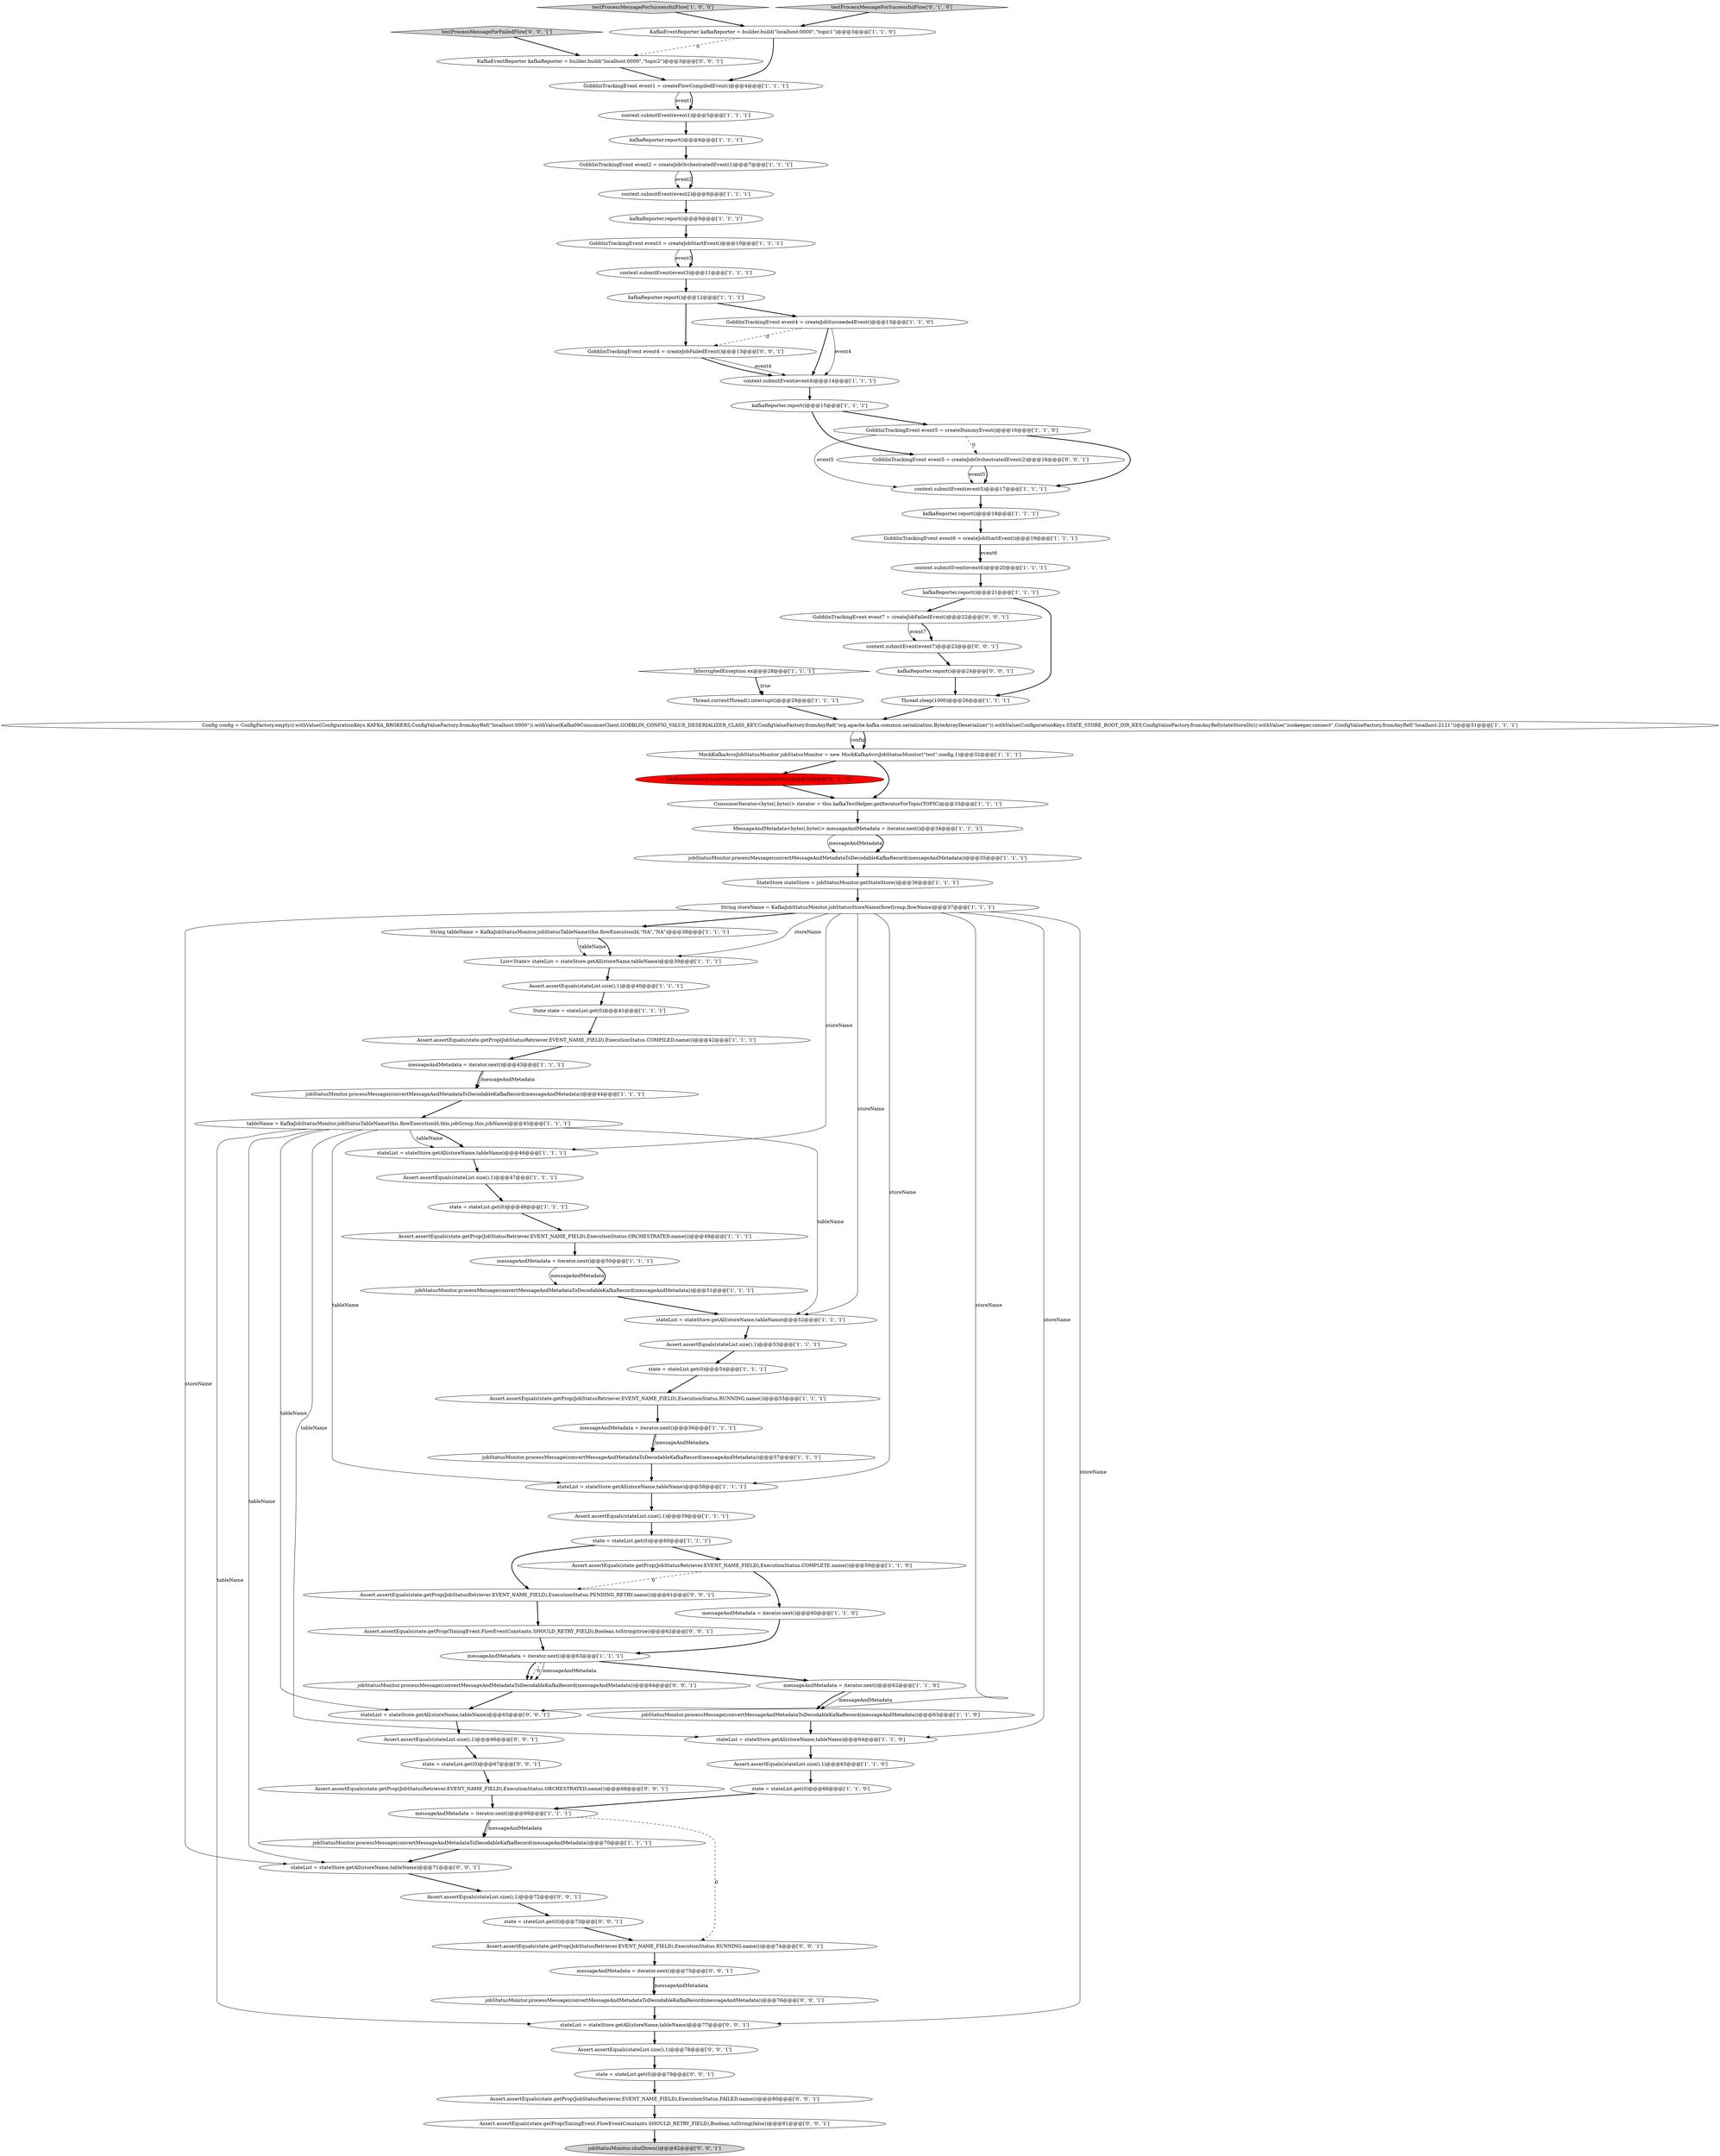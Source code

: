 digraph {
88 [style = filled, label = "state = stateList.get(0)@@@73@@@['0', '0', '1']", fillcolor = white, shape = ellipse image = "AAA0AAABBB3BBB"];
25 [style = filled, label = "MockKafkaAvroJobStatusMonitor jobStatusMonitor = new MockKafkaAvroJobStatusMonitor(\"test\",config,1)@@@32@@@['1', '1', '1']", fillcolor = white, shape = ellipse image = "AAA0AAABBB1BBB"];
31 [style = filled, label = "messageAndMetadata = iterator.next()@@@56@@@['1', '1', '1']", fillcolor = white, shape = ellipse image = "AAA0AAABBB1BBB"];
35 [style = filled, label = "kafkaReporter.report()@@@9@@@['1', '1', '1']", fillcolor = white, shape = ellipse image = "AAA0AAABBB1BBB"];
47 [style = filled, label = "state = stateList.get(0)@@@54@@@['1', '1', '1']", fillcolor = white, shape = ellipse image = "AAA0AAABBB1BBB"];
22 [style = filled, label = "stateList = stateStore.getAll(storeName,tableName)@@@46@@@['1', '1', '1']", fillcolor = white, shape = ellipse image = "AAA0AAABBB1BBB"];
46 [style = filled, label = "GobblinTrackingEvent event1 = createFlowCompiledEvent()@@@4@@@['1', '1', '1']", fillcolor = white, shape = ellipse image = "AAA0AAABBB1BBB"];
18 [style = filled, label = "kafkaReporter.report()@@@15@@@['1', '1', '1']", fillcolor = white, shape = ellipse image = "AAA0AAABBB1BBB"];
10 [style = filled, label = "Assert.assertEquals(stateList.size(),1)@@@40@@@['1', '1', '1']", fillcolor = white, shape = ellipse image = "AAA0AAABBB1BBB"];
7 [style = filled, label = "jobStatusMonitor.processMessage(convertMessageAndMetadataToDecodableKafkaRecord(messageAndMetadata))@@@63@@@['1', '1', '0']", fillcolor = white, shape = ellipse image = "AAA0AAABBB1BBB"];
14 [style = filled, label = "messageAndMetadata = iterator.next()@@@69@@@['1', '1', '1']", fillcolor = white, shape = ellipse image = "AAA0AAABBB1BBB"];
49 [style = filled, label = "KafkaEventReporter kafkaReporter = builder.build(\"localhost:0000\",\"topic1\")@@@3@@@['1', '1', '0']", fillcolor = white, shape = ellipse image = "AAA0AAABBB1BBB"];
29 [style = filled, label = "String tableName = KafkaJobStatusMonitor.jobStatusTableName(this.flowExecutionId,\"NA\",\"NA\")@@@38@@@['1', '1', '1']", fillcolor = white, shape = ellipse image = "AAA0AAABBB1BBB"];
80 [style = filled, label = "stateList = stateStore.getAll(storeName,tableName)@@@77@@@['0', '0', '1']", fillcolor = white, shape = ellipse image = "AAA0AAABBB3BBB"];
76 [style = filled, label = "Assert.assertEquals(state.getProp(JobStatusRetriever.EVENT_NAME_FIELD),ExecutionStatus.PENDING_RETRY.name())@@@61@@@['0', '0', '1']", fillcolor = white, shape = ellipse image = "AAA0AAABBB3BBB"];
61 [style = filled, label = "Assert.assertEquals(stateList.size(),1)@@@65@@@['1', '1', '0']", fillcolor = white, shape = ellipse image = "AAA0AAABBB1BBB"];
19 [style = filled, label = "kafkaReporter.report()@@@12@@@['1', '1', '1']", fillcolor = white, shape = ellipse image = "AAA0AAABBB1BBB"];
5 [style = filled, label = "Assert.assertEquals(state.getProp(JobStatusRetriever.EVENT_NAME_FIELD),ExecutionStatus.COMPLETE.name())@@@59@@@['1', '1', '0']", fillcolor = white, shape = ellipse image = "AAA0AAABBB1BBB"];
78 [style = filled, label = "kafkaReporter.report()@@@24@@@['0', '0', '1']", fillcolor = white, shape = ellipse image = "AAA0AAABBB3BBB"];
73 [style = filled, label = "Assert.assertEquals(state.getProp(JobStatusRetriever.EVENT_NAME_FIELD),ExecutionStatus.ORCHESTRATED.name())@@@68@@@['0', '0', '1']", fillcolor = white, shape = ellipse image = "AAA0AAABBB3BBB"];
37 [style = filled, label = "stateList = stateStore.getAll(storeName,tableName)@@@64@@@['1', '1', '0']", fillcolor = white, shape = ellipse image = "AAA0AAABBB1BBB"];
41 [style = filled, label = "messageAndMetadata = iterator.next()@@@62@@@['1', '1', '0']", fillcolor = white, shape = ellipse image = "AAA0AAABBB1BBB"];
81 [style = filled, label = "jobStatusMonitor.processMessage(convertMessageAndMetadataToDecodableKafkaRecord(messageAndMetadata))@@@76@@@['0', '0', '1']", fillcolor = white, shape = ellipse image = "AAA0AAABBB3BBB"];
71 [style = filled, label = "jobStatusMonitor.processMessage(convertMessageAndMetadataToDecodableKafkaRecord(messageAndMetadata))@@@64@@@['0', '0', '1']", fillcolor = white, shape = ellipse image = "AAA0AAABBB3BBB"];
40 [style = filled, label = "state = stateList.get(0)@@@60@@@['1', '1', '1']", fillcolor = white, shape = ellipse image = "AAA0AAABBB1BBB"];
11 [style = filled, label = "testProcessMessageForSuccessfulFlow['1', '0', '0']", fillcolor = lightgray, shape = diamond image = "AAA0AAABBB1BBB"];
52 [style = filled, label = "jobStatusMonitor.processMessage(convertMessageAndMetadataToDecodableKafkaRecord(messageAndMetadata))@@@57@@@['1', '1', '1']", fillcolor = white, shape = ellipse image = "AAA0AAABBB1BBB"];
64 [style = filled, label = "jobStatusMonitor.buildMetricsContextAndMetrics()@@@30@@@['0', '1', '0']", fillcolor = red, shape = ellipse image = "AAA1AAABBB2BBB"];
58 [style = filled, label = "List<State> stateList = stateStore.getAll(storeName,tableName)@@@39@@@['1', '1', '1']", fillcolor = white, shape = ellipse image = "AAA0AAABBB1BBB"];
50 [style = filled, label = "InterruptedException ex@@@28@@@['1', '1', '1']", fillcolor = white, shape = diamond image = "AAA0AAABBB1BBB"];
65 [style = filled, label = "GobblinTrackingEvent event7 = createJobFailedEvent()@@@22@@@['0', '0', '1']", fillcolor = white, shape = ellipse image = "AAA0AAABBB3BBB"];
87 [style = filled, label = "Assert.assertEquals(state.getProp(TimingEvent.FlowEventConstants.SHOULD_RETRY_FIELD),Boolean.toString(false))@@@81@@@['0', '0', '1']", fillcolor = white, shape = ellipse image = "AAA0AAABBB3BBB"];
84 [style = filled, label = "messageAndMetadata = iterator.next()@@@75@@@['0', '0', '1']", fillcolor = white, shape = ellipse image = "AAA0AAABBB3BBB"];
38 [style = filled, label = "context.submitEvent(event5)@@@17@@@['1', '1', '1']", fillcolor = white, shape = ellipse image = "AAA0AAABBB1BBB"];
23 [style = filled, label = "GobblinTrackingEvent event4 = createJobSucceededEvent()@@@13@@@['1', '1', '0']", fillcolor = white, shape = ellipse image = "AAA0AAABBB1BBB"];
34 [style = filled, label = "Assert.assertEquals(state.getProp(JobStatusRetriever.EVENT_NAME_FIELD),ExecutionStatus.ORCHESTRATED.name())@@@49@@@['1', '1', '1']", fillcolor = white, shape = ellipse image = "AAA0AAABBB1BBB"];
26 [style = filled, label = "Assert.assertEquals(stateList.size(),1)@@@53@@@['1', '1', '1']", fillcolor = white, shape = ellipse image = "AAA0AAABBB1BBB"];
66 [style = filled, label = "context.submitEvent(event7)@@@23@@@['0', '0', '1']", fillcolor = white, shape = ellipse image = "AAA0AAABBB3BBB"];
8 [style = filled, label = "messageAndMetadata = iterator.next()@@@43@@@['1', '1', '1']", fillcolor = white, shape = ellipse image = "AAA0AAABBB1BBB"];
68 [style = filled, label = "stateList = stateStore.getAll(storeName,tableName)@@@65@@@['0', '0', '1']", fillcolor = white, shape = ellipse image = "AAA0AAABBB3BBB"];
9 [style = filled, label = "jobStatusMonitor.processMessage(convertMessageAndMetadataToDecodableKafkaRecord(messageAndMetadata))@@@35@@@['1', '1', '1']", fillcolor = white, shape = ellipse image = "AAA0AAABBB1BBB"];
90 [style = filled, label = "jobStatusMonitor.shutDown()@@@82@@@['0', '0', '1']", fillcolor = lightgray, shape = ellipse image = "AAA0AAABBB3BBB"];
44 [style = filled, label = "State state = stateList.get(0)@@@41@@@['1', '1', '1']", fillcolor = white, shape = ellipse image = "AAA0AAABBB1BBB"];
33 [style = filled, label = "jobStatusMonitor.processMessage(convertMessageAndMetadataToDecodableKafkaRecord(messageAndMetadata))@@@44@@@['1', '1', '1']", fillcolor = white, shape = ellipse image = "AAA0AAABBB1BBB"];
79 [style = filled, label = "Assert.assertEquals(stateList.size(),1)@@@78@@@['0', '0', '1']", fillcolor = white, shape = ellipse image = "AAA0AAABBB3BBB"];
85 [style = filled, label = "state = stateList.get(0)@@@67@@@['0', '0', '1']", fillcolor = white, shape = ellipse image = "AAA0AAABBB3BBB"];
21 [style = filled, label = "messageAndMetadata = iterator.next()@@@63@@@['1', '1', '1']", fillcolor = white, shape = ellipse image = "AAA0AAABBB1BBB"];
86 [style = filled, label = "Assert.assertEquals(stateList.size(),1)@@@72@@@['0', '0', '1']", fillcolor = white, shape = ellipse image = "AAA0AAABBB3BBB"];
15 [style = filled, label = "context.submitEvent(event6)@@@20@@@['1', '1', '1']", fillcolor = white, shape = ellipse image = "AAA0AAABBB1BBB"];
72 [style = filled, label = "KafkaEventReporter kafkaReporter = builder.build(\"localhost:0000\",\"topic2\")@@@3@@@['0', '0', '1']", fillcolor = white, shape = ellipse image = "AAA0AAABBB3BBB"];
0 [style = filled, label = "GobblinTrackingEvent event5 = createDummyEvent()@@@16@@@['1', '1', '0']", fillcolor = white, shape = ellipse image = "AAA0AAABBB1BBB"];
42 [style = filled, label = "GobblinTrackingEvent event3 = createJobStartEvent()@@@10@@@['1', '1', '1']", fillcolor = white, shape = ellipse image = "AAA0AAABBB1BBB"];
30 [style = filled, label = "state = stateList.get(0)@@@48@@@['1', '1', '1']", fillcolor = white, shape = ellipse image = "AAA0AAABBB1BBB"];
60 [style = filled, label = "tableName = KafkaJobStatusMonitor.jobStatusTableName(this.flowExecutionId,this.jobGroup,this.jobName)@@@45@@@['1', '1', '1']", fillcolor = white, shape = ellipse image = "AAA0AAABBB1BBB"];
45 [style = filled, label = "kafkaReporter.report()@@@18@@@['1', '1', '1']", fillcolor = white, shape = ellipse image = "AAA0AAABBB1BBB"];
74 [style = filled, label = "testProcessMessageForFailedFlow['0', '0', '1']", fillcolor = lightgray, shape = diamond image = "AAA0AAABBB3BBB"];
75 [style = filled, label = "stateList = stateStore.getAll(storeName,tableName)@@@71@@@['0', '0', '1']", fillcolor = white, shape = ellipse image = "AAA0AAABBB3BBB"];
13 [style = filled, label = "stateList = stateStore.getAll(storeName,tableName)@@@52@@@['1', '1', '1']", fillcolor = white, shape = ellipse image = "AAA0AAABBB1BBB"];
20 [style = filled, label = "GobblinTrackingEvent event2 = createJobOrchestratedEvent(1)@@@7@@@['1', '1', '1']", fillcolor = white, shape = ellipse image = "AAA0AAABBB1BBB"];
54 [style = filled, label = "messageAndMetadata = iterator.next()@@@50@@@['1', '1', '1']", fillcolor = white, shape = ellipse image = "AAA0AAABBB1BBB"];
4 [style = filled, label = "context.submitEvent(event1)@@@5@@@['1', '1', '1']", fillcolor = white, shape = ellipse image = "AAA0AAABBB1BBB"];
28 [style = filled, label = "Thread.currentThread().interrupt()@@@29@@@['1', '1', '1']", fillcolor = white, shape = ellipse image = "AAA0AAABBB1BBB"];
57 [style = filled, label = "Assert.assertEquals(stateList.size(),1)@@@59@@@['1', '1', '1']", fillcolor = white, shape = ellipse image = "AAA0AAABBB1BBB"];
32 [style = filled, label = "Assert.assertEquals(state.getProp(JobStatusRetriever.EVENT_NAME_FIELD),ExecutionStatus.COMPILED.name())@@@42@@@['1', '1', '1']", fillcolor = white, shape = ellipse image = "AAA0AAABBB1BBB"];
77 [style = filled, label = "state = stateList.get(0)@@@79@@@['0', '0', '1']", fillcolor = white, shape = ellipse image = "AAA0AAABBB3BBB"];
82 [style = filled, label = "Assert.assertEquals(state.getProp(JobStatusRetriever.EVENT_NAME_FIELD),ExecutionStatus.FAILED.name())@@@80@@@['0', '0', '1']", fillcolor = white, shape = ellipse image = "AAA0AAABBB3BBB"];
63 [style = filled, label = "testProcessMessageForSuccessfulFlow['0', '1', '0']", fillcolor = lightgray, shape = diamond image = "AAA0AAABBB2BBB"];
70 [style = filled, label = "GobblinTrackingEvent event4 = createJobFailedEvent()@@@13@@@['0', '0', '1']", fillcolor = white, shape = ellipse image = "AAA0AAABBB3BBB"];
56 [style = filled, label = "Thread.sleep(1000)@@@26@@@['1', '1', '1']", fillcolor = white, shape = ellipse image = "AAA0AAABBB1BBB"];
69 [style = filled, label = "Assert.assertEquals(state.getProp(TimingEvent.FlowEventConstants.SHOULD_RETRY_FIELD),Boolean.toString(true))@@@62@@@['0', '0', '1']", fillcolor = white, shape = ellipse image = "AAA0AAABBB3BBB"];
6 [style = filled, label = "Assert.assertEquals(state.getProp(JobStatusRetriever.EVENT_NAME_FIELD),ExecutionStatus.RUNNING.name())@@@55@@@['1', '1', '1']", fillcolor = white, shape = ellipse image = "AAA0AAABBB1BBB"];
3 [style = filled, label = "kafkaReporter.report()@@@6@@@['1', '1', '1']", fillcolor = white, shape = ellipse image = "AAA0AAABBB1BBB"];
53 [style = filled, label = "context.submitEvent(event3)@@@11@@@['1', '1', '1']", fillcolor = white, shape = ellipse image = "AAA0AAABBB1BBB"];
55 [style = filled, label = "context.submitEvent(event2)@@@8@@@['1', '1', '1']", fillcolor = white, shape = ellipse image = "AAA0AAABBB1BBB"];
2 [style = filled, label = "context.submitEvent(event4)@@@14@@@['1', '1', '1']", fillcolor = white, shape = ellipse image = "AAA0AAABBB1BBB"];
24 [style = filled, label = "messageAndMetadata = iterator.next()@@@60@@@['1', '1', '0']", fillcolor = white, shape = ellipse image = "AAA0AAABBB1BBB"];
27 [style = filled, label = "StateStore stateStore = jobStatusMonitor.getStateStore()@@@36@@@['1', '1', '1']", fillcolor = white, shape = ellipse image = "AAA0AAABBB1BBB"];
89 [style = filled, label = "GobblinTrackingEvent event5 = createJobOrchestratedEvent(2)@@@16@@@['0', '0', '1']", fillcolor = white, shape = ellipse image = "AAA0AAABBB3BBB"];
1 [style = filled, label = "kafkaReporter.report()@@@21@@@['1', '1', '1']", fillcolor = white, shape = ellipse image = "AAA0AAABBB1BBB"];
12 [style = filled, label = "String storeName = KafkaJobStatusMonitor.jobStatusStoreName(flowGroup,flowName)@@@37@@@['1', '1', '1']", fillcolor = white, shape = ellipse image = "AAA0AAABBB1BBB"];
17 [style = filled, label = "state = stateList.get(0)@@@66@@@['1', '1', '0']", fillcolor = white, shape = ellipse image = "AAA0AAABBB1BBB"];
59 [style = filled, label = "Assert.assertEquals(stateList.size(),1)@@@47@@@['1', '1', '1']", fillcolor = white, shape = ellipse image = "AAA0AAABBB1BBB"];
51 [style = filled, label = "jobStatusMonitor.processMessage(convertMessageAndMetadataToDecodableKafkaRecord(messageAndMetadata))@@@70@@@['1', '1', '1']", fillcolor = white, shape = ellipse image = "AAA0AAABBB1BBB"];
39 [style = filled, label = "ConsumerIterator<byte((,byte((> iterator = this.kafkaTestHelper.getIteratorForTopic(TOPIC)@@@33@@@['1', '1', '1']", fillcolor = white, shape = ellipse image = "AAA0AAABBB1BBB"];
16 [style = filled, label = "GobblinTrackingEvent event6 = createJobStartEvent()@@@19@@@['1', '1', '1']", fillcolor = white, shape = ellipse image = "AAA0AAABBB1BBB"];
83 [style = filled, label = "Assert.assertEquals(state.getProp(JobStatusRetriever.EVENT_NAME_FIELD),ExecutionStatus.RUNNING.name())@@@74@@@['0', '0', '1']", fillcolor = white, shape = ellipse image = "AAA0AAABBB3BBB"];
48 [style = filled, label = "jobStatusMonitor.processMessage(convertMessageAndMetadataToDecodableKafkaRecord(messageAndMetadata))@@@51@@@['1', '1', '1']", fillcolor = white, shape = ellipse image = "AAA0AAABBB1BBB"];
43 [style = filled, label = "Config config = ConfigFactory.empty().withValue(ConfigurationKeys.KAFKA_BROKERS,ConfigValueFactory.fromAnyRef(\"localhost:0000\")).withValue(Kafka09ConsumerClient.GOBBLIN_CONFIG_VALUE_DESERIALIZER_CLASS_KEY,ConfigValueFactory.fromAnyRef(\"org.apache.kafka.common.serialization.ByteArrayDeserializer\")).withValue(ConfigurationKeys.STATE_STORE_ROOT_DIR_KEY,ConfigValueFactory.fromAnyRef(stateStoreDir)).withValue(\"zookeeper.connect\",ConfigValueFactory.fromAnyRef(\"localhost:2121\"))@@@31@@@['1', '1', '1']", fillcolor = white, shape = ellipse image = "AAA0AAABBB1BBB"];
36 [style = filled, label = "MessageAndMetadata<byte((,byte((> messageAndMetadata = iterator.next()@@@34@@@['1', '1', '1']", fillcolor = white, shape = ellipse image = "AAA0AAABBB1BBB"];
62 [style = filled, label = "stateList = stateStore.getAll(storeName,tableName)@@@58@@@['1', '1', '1']", fillcolor = white, shape = ellipse image = "AAA0AAABBB1BBB"];
67 [style = filled, label = "Assert.assertEquals(stateList.size(),1)@@@66@@@['0', '0', '1']", fillcolor = white, shape = ellipse image = "AAA0AAABBB3BBB"];
60->68 [style = solid, label="tableName"];
83->84 [style = bold, label=""];
42->53 [style = solid, label="event3"];
69->21 [style = bold, label=""];
74->72 [style = bold, label=""];
89->38 [style = bold, label=""];
60->80 [style = solid, label="tableName"];
60->22 [style = bold, label=""];
70->2 [style = solid, label="event4"];
31->52 [style = solid, label="messageAndMetadata"];
46->4 [style = solid, label="event1"];
21->71 [style = bold, label=""];
14->51 [style = solid, label="messageAndMetadata"];
0->89 [style = dashed, label="0"];
53->19 [style = bold, label=""];
22->59 [style = bold, label=""];
12->68 [style = solid, label="storeName"];
28->43 [style = bold, label=""];
24->21 [style = bold, label=""];
17->14 [style = bold, label=""];
18->0 [style = bold, label=""];
56->43 [style = bold, label=""];
14->83 [style = dashed, label="0"];
88->83 [style = bold, label=""];
4->3 [style = bold, label=""];
47->6 [style = bold, label=""];
36->9 [style = solid, label="messageAndMetadata"];
60->62 [style = solid, label="tableName"];
36->9 [style = bold, label=""];
27->12 [style = bold, label=""];
57->40 [style = bold, label=""];
66->78 [style = bold, label=""];
23->2 [style = solid, label="event4"];
60->22 [style = solid, label="tableName"];
26->47 [style = bold, label=""];
21->41 [style = bold, label=""];
34->54 [style = bold, label=""];
7->37 [style = bold, label=""];
2->18 [style = bold, label=""];
65->66 [style = bold, label=""];
38->45 [style = bold, label=""];
30->34 [style = bold, label=""];
40->76 [style = bold, label=""];
12->13 [style = solid, label="storeName"];
70->2 [style = bold, label=""];
12->22 [style = solid, label="storeName"];
37->61 [style = bold, label=""];
51->75 [style = bold, label=""];
50->28 [style = bold, label=""];
85->73 [style = bold, label=""];
0->38 [style = bold, label=""];
21->71 [style = dashed, label="0"];
80->79 [style = bold, label=""];
81->80 [style = bold, label=""];
12->58 [style = solid, label="storeName"];
12->29 [style = bold, label=""];
10->44 [style = bold, label=""];
46->4 [style = bold, label=""];
40->5 [style = bold, label=""];
71->68 [style = bold, label=""];
49->46 [style = bold, label=""];
54->48 [style = solid, label="messageAndMetadata"];
44->32 [style = bold, label=""];
12->80 [style = solid, label="storeName"];
41->7 [style = solid, label="messageAndMetadata"];
52->62 [style = bold, label=""];
1->56 [style = bold, label=""];
48->13 [style = bold, label=""];
55->35 [style = bold, label=""];
84->81 [style = solid, label="messageAndMetadata"];
25->64 [style = bold, label=""];
49->72 [style = dashed, label="0"];
8->33 [style = bold, label=""];
29->58 [style = solid, label="tableName"];
25->39 [style = bold, label=""];
12->62 [style = solid, label="storeName"];
89->38 [style = solid, label="event5"];
35->42 [style = bold, label=""];
31->52 [style = bold, label=""];
19->70 [style = bold, label=""];
87->90 [style = bold, label=""];
45->16 [style = bold, label=""];
75->86 [style = bold, label=""];
18->89 [style = bold, label=""];
77->82 [style = bold, label=""];
9->27 [style = bold, label=""];
23->70 [style = dashed, label="0"];
20->55 [style = solid, label="event2"];
32->8 [style = bold, label=""];
21->71 [style = solid, label="messageAndMetadata"];
58->10 [style = bold, label=""];
13->26 [style = bold, label=""];
50->28 [style = dotted, label="true"];
5->24 [style = bold, label=""];
73->14 [style = bold, label=""];
60->75 [style = solid, label="tableName"];
23->2 [style = bold, label=""];
12->37 [style = solid, label="storeName"];
1->65 [style = bold, label=""];
11->49 [style = bold, label=""];
0->38 [style = solid, label="event5"];
15->1 [style = bold, label=""];
16->15 [style = bold, label=""];
82->87 [style = bold, label=""];
41->7 [style = bold, label=""];
68->67 [style = bold, label=""];
72->46 [style = bold, label=""];
33->60 [style = bold, label=""];
29->58 [style = bold, label=""];
86->88 [style = bold, label=""];
63->49 [style = bold, label=""];
43->25 [style = solid, label="config"];
14->51 [style = bold, label=""];
54->48 [style = bold, label=""];
12->75 [style = solid, label="storeName"];
62->57 [style = bold, label=""];
60->13 [style = solid, label="tableName"];
64->39 [style = bold, label=""];
5->76 [style = dashed, label="0"];
20->55 [style = bold, label=""];
79->77 [style = bold, label=""];
16->15 [style = solid, label="event6"];
60->37 [style = solid, label="tableName"];
3->20 [style = bold, label=""];
6->31 [style = bold, label=""];
67->85 [style = bold, label=""];
19->23 [style = bold, label=""];
76->69 [style = bold, label=""];
59->30 [style = bold, label=""];
8->33 [style = solid, label="messageAndMetadata"];
78->56 [style = bold, label=""];
84->81 [style = bold, label=""];
43->25 [style = bold, label=""];
65->66 [style = solid, label="event7"];
39->36 [style = bold, label=""];
42->53 [style = bold, label=""];
61->17 [style = bold, label=""];
}
